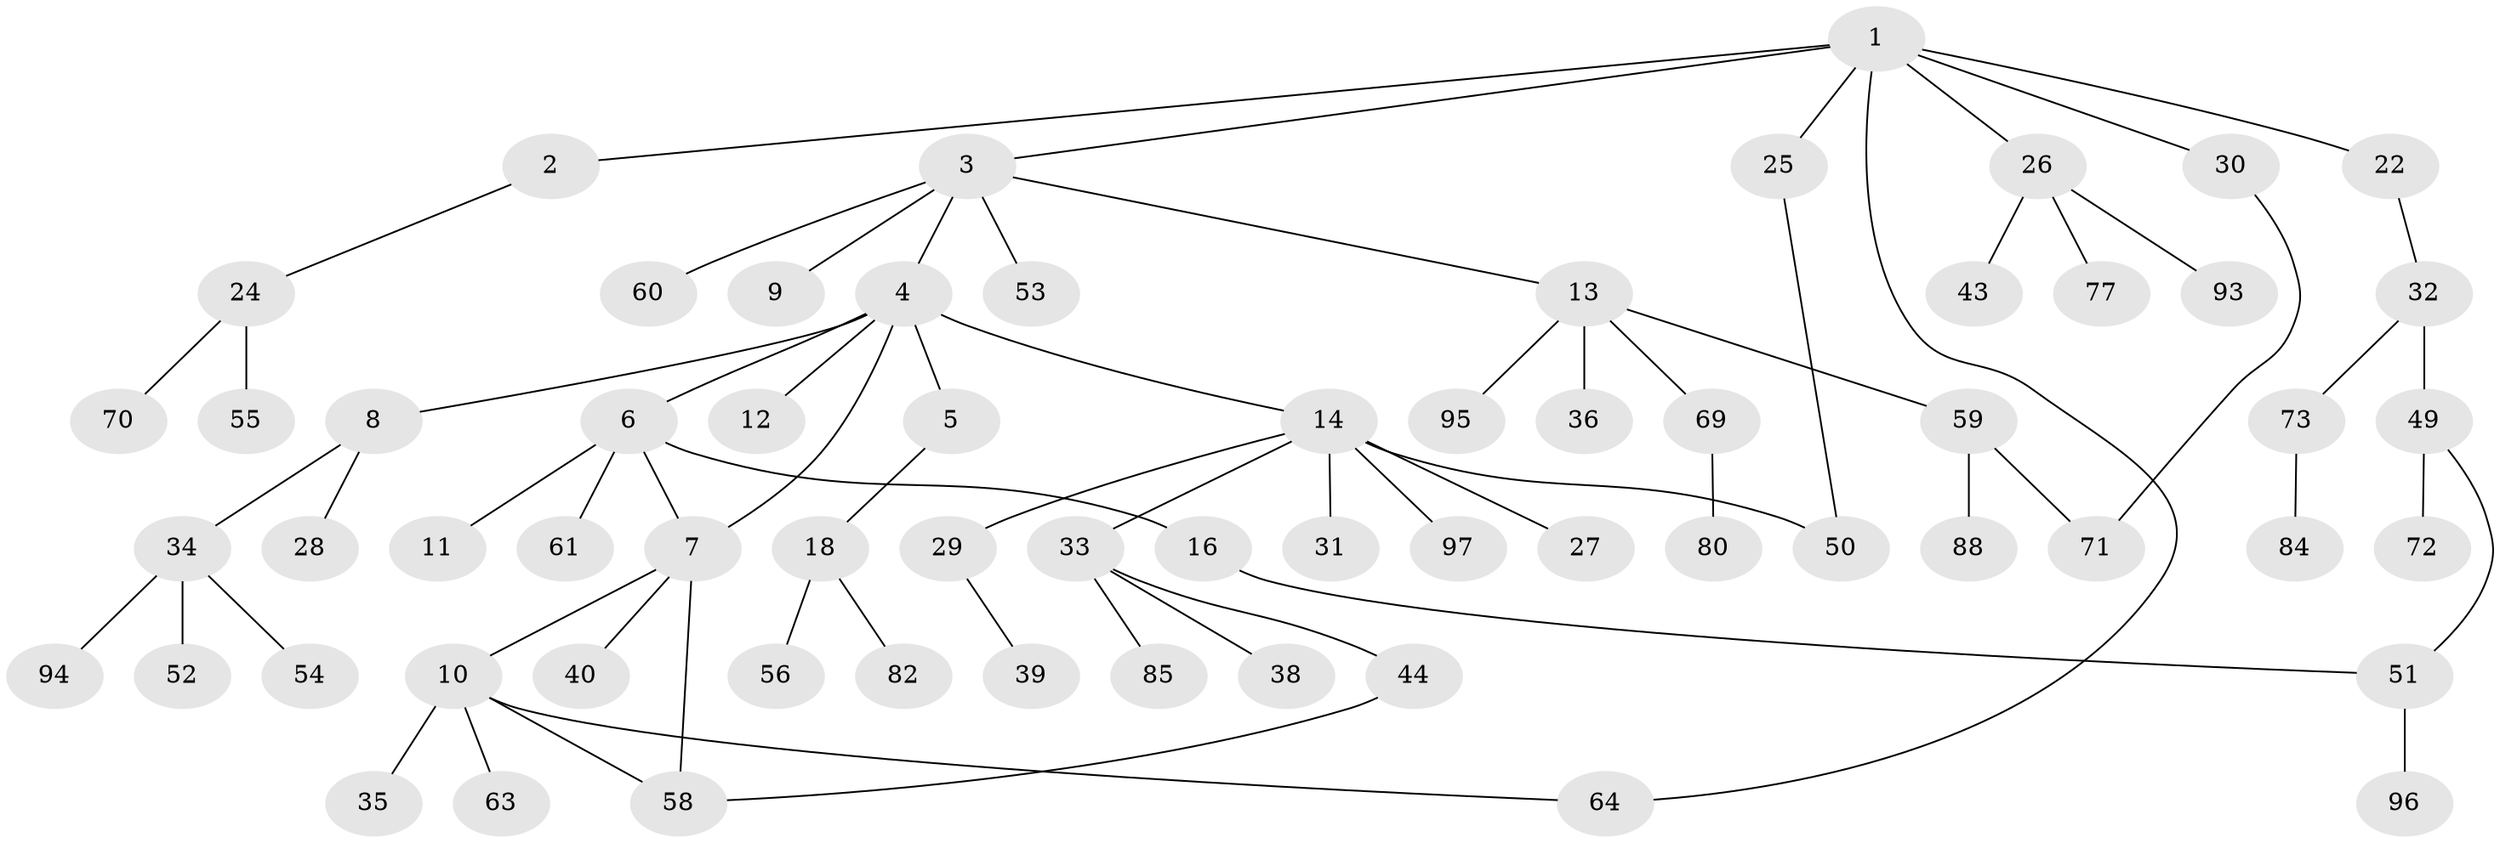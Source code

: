 // original degree distribution, {5: 0.05154639175257732, 2: 0.25773195876288657, 7: 0.020618556701030927, 6: 0.020618556701030927, 4: 0.061855670103092786, 1: 0.4639175257731959, 3: 0.12371134020618557}
// Generated by graph-tools (version 1.1) at 2025/41/03/06/25 10:41:29]
// undirected, 65 vertices, 71 edges
graph export_dot {
graph [start="1"]
  node [color=gray90,style=filled];
  1 [super="+17"];
  2;
  3 [super="+62"];
  4 [super="+47"];
  5;
  6 [super="+20"];
  7 [super="+48"];
  8 [super="+45"];
  9;
  10 [super="+23"];
  11 [super="+15"];
  12;
  13 [super="+37"];
  14 [super="+21"];
  16 [super="+19"];
  18 [super="+41"];
  22 [super="+57"];
  24 [super="+65"];
  25 [super="+78"];
  26 [super="+86"];
  27;
  28;
  29 [super="+92"];
  30 [super="+87"];
  31;
  32;
  33 [super="+67"];
  34 [super="+46"];
  35;
  36;
  38;
  39 [super="+81"];
  40 [super="+42"];
  43 [super="+68"];
  44 [super="+89"];
  49 [super="+66"];
  50;
  51 [super="+75"];
  52;
  53;
  54;
  55 [super="+83"];
  56;
  58 [super="+90"];
  59 [super="+79"];
  60;
  61;
  63;
  64;
  69 [super="+76"];
  70;
  71;
  72;
  73 [super="+74"];
  77;
  80;
  82;
  84 [super="+91"];
  85;
  88;
  93;
  94;
  95;
  96;
  97;
  1 -- 2;
  1 -- 3;
  1 -- 22;
  1 -- 30;
  1 -- 64;
  1 -- 26;
  1 -- 25;
  2 -- 24;
  3 -- 4;
  3 -- 9;
  3 -- 13;
  3 -- 53;
  3 -- 60;
  4 -- 5;
  4 -- 6;
  4 -- 8;
  4 -- 12;
  4 -- 14;
  4 -- 7;
  5 -- 18;
  6 -- 7;
  6 -- 11;
  6 -- 16;
  6 -- 61;
  7 -- 10;
  7 -- 40;
  7 -- 58;
  8 -- 28;
  8 -- 34;
  10 -- 35;
  10 -- 63;
  10 -- 64;
  10 -- 58;
  13 -- 36;
  13 -- 59;
  13 -- 95;
  13 -- 69;
  14 -- 29;
  14 -- 33;
  14 -- 97;
  14 -- 50;
  14 -- 27;
  14 -- 31;
  16 -- 51;
  18 -- 56;
  18 -- 82;
  22 -- 32;
  24 -- 55;
  24 -- 70;
  25 -- 50;
  26 -- 43;
  26 -- 77;
  26 -- 93;
  29 -- 39;
  30 -- 71;
  32 -- 49;
  32 -- 73;
  33 -- 38;
  33 -- 44;
  33 -- 85;
  34 -- 54;
  34 -- 52;
  34 -- 94;
  44 -- 58;
  49 -- 51;
  49 -- 72;
  51 -- 96;
  59 -- 71;
  59 -- 88;
  69 -- 80;
  73 -- 84;
}
